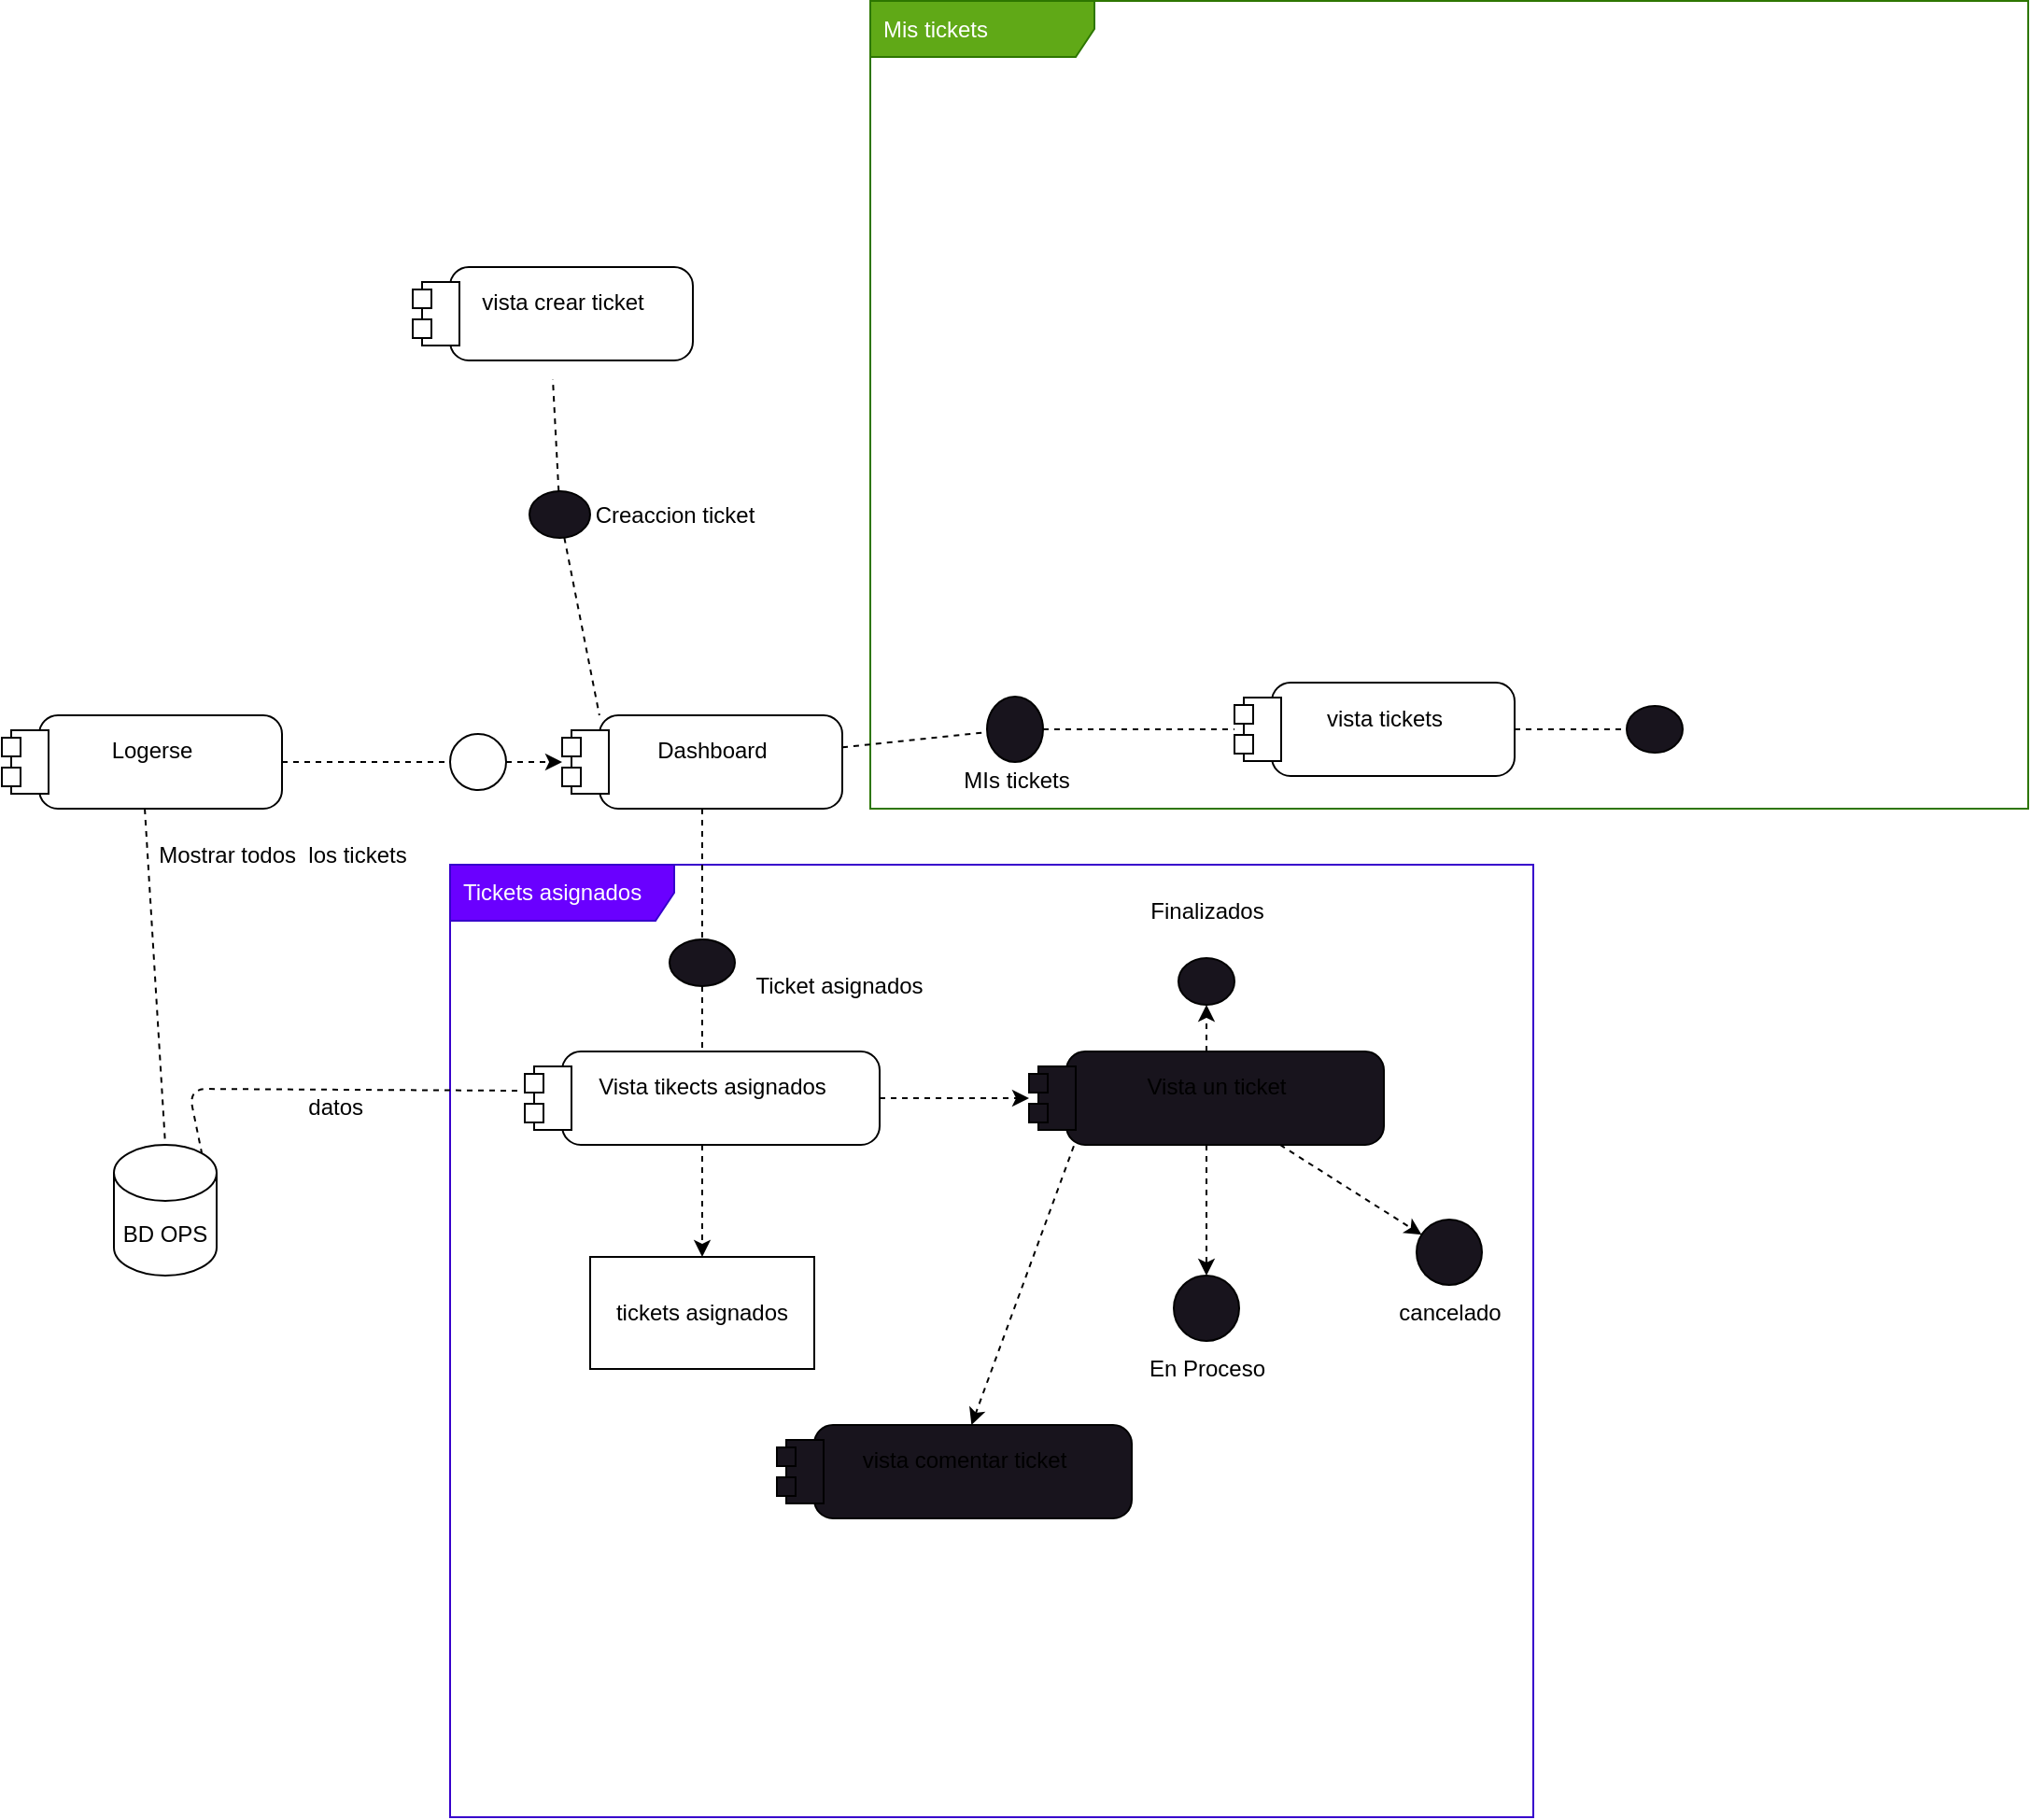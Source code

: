 <mxfile>
    <diagram id="BImB6xtNlVLyozCFErMk" name="Page-1">
        <mxGraphModel dx="1042" dy="1909" grid="1" gridSize="10" guides="1" tooltips="1" connect="1" arrows="1" fold="1" page="1" pageScale="1" pageWidth="850" pageHeight="1100" math="0" shadow="0">
            <root>
                <mxCell id="0"/>
                <mxCell id="1" parent="0"/>
                <mxCell id="74" value="Mis tickets" style="shape=umlFrame;whiteSpace=wrap;html=1;width=120;height=30;boundedLbl=1;verticalAlign=middle;align=left;spacingLeft=5;fillColor=#60a917;fontColor=#ffffff;strokeColor=#2D7600;" vertex="1" parent="1">
                    <mxGeometry x="495" y="-62.5" width="620" height="432.5" as="geometry"/>
                </mxCell>
                <mxCell id="49" value="Tickets asignados" style="shape=umlFrame;whiteSpace=wrap;html=1;width=120;height=30;boundedLbl=1;verticalAlign=middle;align=left;spacingLeft=5;fillColor=#6a00ff;fontColor=#ffffff;strokeColor=#3700CC;" vertex="1" parent="1">
                    <mxGeometry x="270" y="400" width="580" height="510" as="geometry"/>
                </mxCell>
                <mxCell id="10" value="BD OPS" style="shape=cylinder3;whiteSpace=wrap;html=1;boundedLbl=1;backgroundOutline=1;size=15;" parent="1" vertex="1">
                    <mxGeometry x="90" y="550" width="55" height="70" as="geometry"/>
                </mxCell>
                <mxCell id="17" value="" style="edgeStyle=none;html=1;dashed=1;startArrow=none;" parent="1" source="28" target="16" edge="1">
                    <mxGeometry relative="1" as="geometry"/>
                </mxCell>
                <mxCell id="31" style="edgeStyle=none;html=1;entryX=1;entryY=0.5;entryDx=0;entryDy=0;dashed=1;endArrow=none;endFill=0;" parent="1" source="11" target="28" edge="1">
                    <mxGeometry relative="1" as="geometry"/>
                </mxCell>
                <mxCell id="11" value="Logerse" style="shape=mxgraph.uml25.actionParams;html=1;align=center;verticalAlign=top;absoluteArcSize=1;arcSize=10;dashed=0;spacingLeft=10;spacingTop=5;" parent="1" vertex="1">
                    <mxGeometry x="30" y="320" width="150" height="50" as="geometry"/>
                </mxCell>
                <mxCell id="34" value="" style="edgeStyle=none;html=1;dashed=1;endArrow=none;endFill=0;" parent="1" source="16" target="33" edge="1">
                    <mxGeometry relative="1" as="geometry"/>
                </mxCell>
                <mxCell id="44" value="" style="edgeStyle=none;html=1;dashed=1;endArrow=none;endFill=0;" parent="1" source="16" target="43" edge="1">
                    <mxGeometry relative="1" as="geometry"/>
                </mxCell>
                <mxCell id="16" value="Dashboard&lt;br&gt;" style="shape=mxgraph.uml25.actionParams;html=1;align=center;verticalAlign=top;absoluteArcSize=1;arcSize=10;dashed=0;spacingLeft=10;spacingTop=5;" parent="1" vertex="1">
                    <mxGeometry x="330" y="320" width="150" height="50" as="geometry"/>
                </mxCell>
                <mxCell id="26" style="edgeStyle=none;html=1;entryX=0.5;entryY=1.2;entryDx=0;entryDy=0;entryPerimeter=0;dashed=1;endArrow=none;endFill=0;" parent="1" source="23" target="25" edge="1">
                    <mxGeometry relative="1" as="geometry"/>
                </mxCell>
                <mxCell id="37" value="" style="edgeStyle=none;html=1;dashed=1;endArrow=none;endFill=0;entryX=0.133;entryY=0;entryDx=0;entryDy=0;entryPerimeter=0;" parent="1" source="23" target="16" edge="1">
                    <mxGeometry relative="1" as="geometry"/>
                </mxCell>
                <mxCell id="23" value="" style="ellipse;whiteSpace=wrap;html=1;verticalAlign=top;fillColor=rgb(24, 20, 29);arcSize=10;dashed=0;spacingLeft=10;spacingTop=5;" parent="1" vertex="1">
                    <mxGeometry x="312.5" y="200" width="32.5" height="25" as="geometry"/>
                </mxCell>
                <mxCell id="25" value="vista crear ticket" style="shape=mxgraph.uml25.actionParams;html=1;align=center;verticalAlign=top;absoluteArcSize=1;arcSize=10;dashed=0;spacingLeft=10;spacingTop=5;" parent="1" vertex="1">
                    <mxGeometry x="250" y="80" width="150" height="50" as="geometry"/>
                </mxCell>
                <mxCell id="27" value="" style="edgeStyle=none;html=1;dashed=1;endArrow=none;entryX=0.5;entryY=0;entryDx=0;entryDy=0;entryPerimeter=0;" parent="1" source="11" target="10" edge="1">
                    <mxGeometry relative="1" as="geometry">
                        <mxPoint x="180" y="345" as="sourcePoint"/>
                        <mxPoint x="330" y="345" as="targetPoint"/>
                    </mxGeometry>
                </mxCell>
                <mxCell id="28" value="" style="ellipse;" parent="1" vertex="1">
                    <mxGeometry x="270" y="330" width="30" height="30" as="geometry"/>
                </mxCell>
                <mxCell id="30" value="Mostrar todos&amp;nbsp; los tickets" style="text;html=1;align=center;verticalAlign=middle;resizable=0;points=[];autosize=1;strokeColor=none;fillColor=none;" parent="1" vertex="1">
                    <mxGeometry x="100" y="380" width="160" height="30" as="geometry"/>
                </mxCell>
                <mxCell id="40" value="" style="edgeStyle=none;html=1;dashed=1;endArrow=none;endFill=0;" parent="1" source="33" target="39" edge="1">
                    <mxGeometry relative="1" as="geometry"/>
                </mxCell>
                <mxCell id="33" value="" style="ellipse;whiteSpace=wrap;html=1;verticalAlign=top;fillColor=rgb(24, 20, 29);arcSize=10;dashed=0;spacingLeft=10;spacingTop=5;" parent="1" vertex="1">
                    <mxGeometry x="557.5" y="310" width="30" height="35" as="geometry"/>
                </mxCell>
                <mxCell id="36" value="MIs tickets&lt;br&gt;" style="text;html=1;align=center;verticalAlign=middle;resizable=0;points=[];autosize=1;strokeColor=none;fillColor=none;" parent="1" vertex="1">
                    <mxGeometry x="532.5" y="340" width="80" height="30" as="geometry"/>
                </mxCell>
                <mxCell id="38" value="&lt;br style=&quot;&quot;&gt;&lt;span style=&quot;&quot;&gt;Creaccion ticket&lt;/span&gt;" style="text;html=1;align=center;verticalAlign=middle;resizable=0;points=[];autosize=1;strokeColor=none;fillColor=none;" parent="1" vertex="1">
                    <mxGeometry x="335" y="185" width="110" height="40" as="geometry"/>
                </mxCell>
                <mxCell id="82" style="edgeStyle=none;html=1;entryX=0;entryY=0.5;entryDx=0;entryDy=0;dashed=1;endArrow=none;endFill=0;" edge="1" parent="1" source="39" target="80">
                    <mxGeometry relative="1" as="geometry"/>
                </mxCell>
                <mxCell id="39" value="vista tickets" style="shape=mxgraph.uml25.actionParams;html=1;align=center;verticalAlign=top;absoluteArcSize=1;arcSize=10;dashed=0;spacingLeft=10;spacingTop=5;" parent="1" vertex="1">
                    <mxGeometry x="690" y="302.5" width="150" height="50" as="geometry"/>
                </mxCell>
                <mxCell id="46" value="" style="edgeStyle=none;html=1;dashed=1;endArrow=none;endFill=0;" parent="1" source="43" target="45" edge="1">
                    <mxGeometry relative="1" as="geometry"/>
                </mxCell>
                <mxCell id="43" value="" style="ellipse;whiteSpace=wrap;html=1;verticalAlign=top;fillColor=rgb(24, 20, 29);arcSize=10;dashed=0;spacingLeft=10;spacingTop=5;" parent="1" vertex="1">
                    <mxGeometry x="387.5" y="440" width="35" height="25" as="geometry"/>
                </mxCell>
                <mxCell id="50" style="edgeStyle=none;html=1;entryX=0.855;entryY=0;entryDx=0;entryDy=4.35;entryPerimeter=0;dashed=1;endArrow=none;endFill=0;exitX=-0.021;exitY=0.42;exitDx=0;exitDy=0;exitPerimeter=0;" edge="1" parent="1" source="45" target="10">
                    <mxGeometry relative="1" as="geometry">
                        <Array as="points">
                            <mxPoint x="130" y="520"/>
                        </Array>
                    </mxGeometry>
                </mxCell>
                <mxCell id="54" style="edgeStyle=none;html=1;dashed=1;endArrow=classic;endFill=1;" edge="1" parent="1" source="45" target="52">
                    <mxGeometry relative="1" as="geometry"/>
                </mxCell>
                <mxCell id="59" value="" style="edgeStyle=none;html=1;dashed=1;endArrow=classic;endFill=1;" edge="1" parent="1" source="45" target="58">
                    <mxGeometry relative="1" as="geometry"/>
                </mxCell>
                <mxCell id="45" value="Vista tikects asignados" style="shape=mxgraph.uml25.actionParams;html=1;align=center;verticalAlign=top;absoluteArcSize=1;arcSize=10;dashed=0;spacingLeft=10;spacingTop=5;" parent="1" vertex="1">
                    <mxGeometry x="310" y="500" width="190" height="50" as="geometry"/>
                </mxCell>
                <mxCell id="47" value="Ticket asignados" style="text;html=1;align=center;verticalAlign=middle;resizable=0;points=[];autosize=1;strokeColor=none;fillColor=none;" vertex="1" parent="1">
                    <mxGeometry x="422.5" y="450" width="110" height="30" as="geometry"/>
                </mxCell>
                <mxCell id="52" value="tickets asignados" style="rounded=0;whiteSpace=wrap;html=1;" vertex="1" parent="1">
                    <mxGeometry x="345" y="610" width="120" height="60" as="geometry"/>
                </mxCell>
                <mxCell id="55" value="datos&amp;nbsp;" style="text;html=1;align=center;verticalAlign=middle;resizable=0;points=[];autosize=1;strokeColor=none;fillColor=none;" vertex="1" parent="1">
                    <mxGeometry x="180" y="515" width="60" height="30" as="geometry"/>
                </mxCell>
                <mxCell id="61" value="" style="edgeStyle=none;html=1;dashed=1;endArrow=classic;endFill=1;" edge="1" parent="1" source="58" target="60">
                    <mxGeometry relative="1" as="geometry"/>
                </mxCell>
                <mxCell id="68" value="" style="edgeStyle=none;html=1;dashed=1;endArrow=classic;endFill=1;" edge="1" parent="1" source="58" target="66">
                    <mxGeometry relative="1" as="geometry"/>
                </mxCell>
                <mxCell id="69" style="edgeStyle=none;html=1;dashed=1;endArrow=classic;endFill=1;" edge="1" parent="1" source="58" target="64">
                    <mxGeometry relative="1" as="geometry"/>
                </mxCell>
                <mxCell id="72" style="edgeStyle=none;html=1;dashed=1;endArrow=classic;endFill=1;exitX=0.137;exitY=0.9;exitDx=0;exitDy=0;exitPerimeter=0;" edge="1" parent="1" source="58" target="71">
                    <mxGeometry relative="1" as="geometry"/>
                </mxCell>
                <mxCell id="58" value="Vista un ticket" style="shape=mxgraph.uml25.actionParams;html=1;align=center;verticalAlign=top;absoluteArcSize=1;arcSize=10;dashed=0;spacingLeft=10;spacingTop=5;fillColor=rgb(24, 20, 29);" vertex="1" parent="1">
                    <mxGeometry x="580" y="500" width="190" height="50" as="geometry"/>
                </mxCell>
                <mxCell id="60" value="" style="ellipse;whiteSpace=wrap;html=1;verticalAlign=top;fillColor=rgb(24, 20, 29);arcSize=10;dashed=0;spacingLeft=10;spacingTop=5;" vertex="1" parent="1">
                    <mxGeometry x="657.5" y="620" width="35" height="35" as="geometry"/>
                </mxCell>
                <mxCell id="63" value="En Proceso" style="text;html=1;align=center;verticalAlign=middle;resizable=0;points=[];autosize=1;strokeColor=none;fillColor=none;" vertex="1" parent="1">
                    <mxGeometry x="630" y="655" width="90" height="30" as="geometry"/>
                </mxCell>
                <mxCell id="64" value="" style="ellipse;whiteSpace=wrap;html=1;verticalAlign=top;fillColor=rgb(24, 20, 29);arcSize=10;dashed=0;spacingLeft=10;spacingTop=5;" vertex="1" parent="1">
                    <mxGeometry x="787.5" y="590" width="35" height="35" as="geometry"/>
                </mxCell>
                <mxCell id="65" value="cancelado" style="text;html=1;align=center;verticalAlign=middle;resizable=0;points=[];autosize=1;strokeColor=none;fillColor=none;" vertex="1" parent="1">
                    <mxGeometry x="765" y="625" width="80" height="30" as="geometry"/>
                </mxCell>
                <mxCell id="66" value="" style="ellipse;whiteSpace=wrap;html=1;verticalAlign=top;fillColor=rgb(24, 20, 29);arcSize=10;dashed=0;spacingLeft=10;spacingTop=5;" vertex="1" parent="1">
                    <mxGeometry x="660" y="450" width="30" height="25" as="geometry"/>
                </mxCell>
                <mxCell id="67" value="Finalizados" style="text;html=1;align=center;verticalAlign=middle;resizable=0;points=[];autosize=1;strokeColor=none;fillColor=none;" vertex="1" parent="1">
                    <mxGeometry x="635" y="410" width="80" height="30" as="geometry"/>
                </mxCell>
                <mxCell id="71" value="vista comentar ticket" style="shape=mxgraph.uml25.actionParams;html=1;align=center;verticalAlign=top;absoluteArcSize=1;arcSize=10;dashed=0;spacingLeft=10;spacingTop=5;fillColor=rgb(24, 20, 29);" vertex="1" parent="1">
                    <mxGeometry x="445" y="700" width="190" height="50" as="geometry"/>
                </mxCell>
                <mxCell id="80" value="" style="ellipse;whiteSpace=wrap;html=1;verticalAlign=top;fillColor=rgb(24, 20, 29);arcSize=10;dashed=0;spacingLeft=10;spacingTop=5;" vertex="1" parent="1">
                    <mxGeometry x="900" y="315" width="30" height="25" as="geometry"/>
                </mxCell>
            </root>
        </mxGraphModel>
    </diagram>
</mxfile>